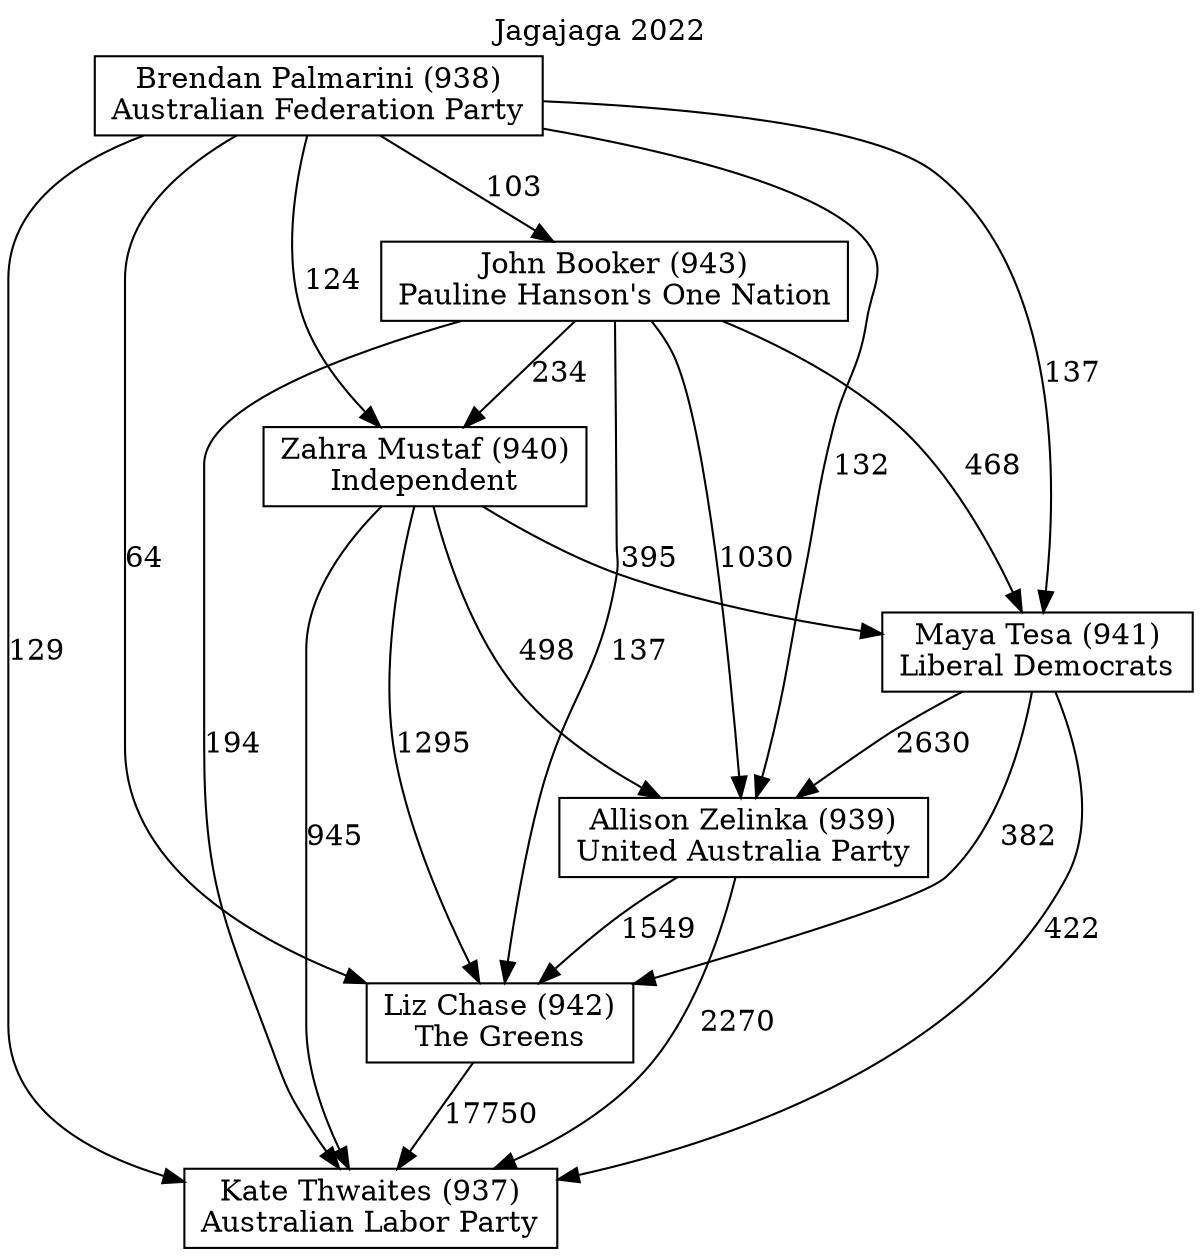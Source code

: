 // House preference flow
digraph "Kate Thwaites (937)_Jagajaga_2022" {
	graph [label="Jagajaga 2022" labelloc=t mclimit=10]
	node [shape=box]
	"John Booker (943)" [label="John Booker (943)
Pauline Hanson's One Nation"]
	"Brendan Palmarini (938)" [label="Brendan Palmarini (938)
Australian Federation Party"]
	"Liz Chase (942)" [label="Liz Chase (942)
The Greens"]
	"Maya Tesa (941)" [label="Maya Tesa (941)
Liberal Democrats"]
	"Allison Zelinka (939)" [label="Allison Zelinka (939)
United Australia Party"]
	"Kate Thwaites (937)" [label="Kate Thwaites (937)
Australian Labor Party"]
	"Zahra Mustaf (940)" [label="Zahra Mustaf (940)
Independent"]
	"Maya Tesa (941)" -> "Kate Thwaites (937)" [label=422]
	"Brendan Palmarini (938)" -> "Allison Zelinka (939)" [label=132]
	"Allison Zelinka (939)" -> "Liz Chase (942)" [label=1549]
	"Zahra Mustaf (940)" -> "Kate Thwaites (937)" [label=945]
	"John Booker (943)" -> "Liz Chase (942)" [label=137]
	"John Booker (943)" -> "Maya Tesa (941)" [label=468]
	"John Booker (943)" -> "Zahra Mustaf (940)" [label=234]
	"Zahra Mustaf (940)" -> "Liz Chase (942)" [label=1295]
	"John Booker (943)" -> "Allison Zelinka (939)" [label=1030]
	"Brendan Palmarini (938)" -> "Liz Chase (942)" [label=64]
	"Zahra Mustaf (940)" -> "Maya Tesa (941)" [label=395]
	"Zahra Mustaf (940)" -> "Allison Zelinka (939)" [label=498]
	"Maya Tesa (941)" -> "Liz Chase (942)" [label=382]
	"Brendan Palmarini (938)" -> "Kate Thwaites (937)" [label=129]
	"Brendan Palmarini (938)" -> "John Booker (943)" [label=103]
	"Brendan Palmarini (938)" -> "Maya Tesa (941)" [label=137]
	"John Booker (943)" -> "Kate Thwaites (937)" [label=194]
	"Allison Zelinka (939)" -> "Kate Thwaites (937)" [label=2270]
	"Liz Chase (942)" -> "Kate Thwaites (937)" [label=17750]
	"Brendan Palmarini (938)" -> "Zahra Mustaf (940)" [label=124]
	"Maya Tesa (941)" -> "Allison Zelinka (939)" [label=2630]
}

